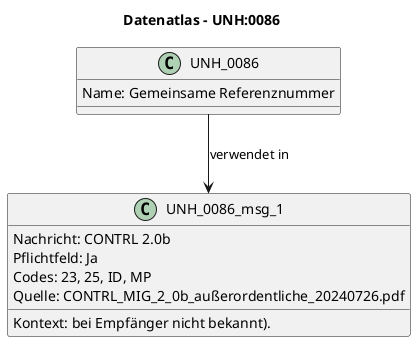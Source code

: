 @startuml
title Datenatlas – UNH:0086
class UNH_0086 {
  Name: Gemeinsame Referenznummer
}
class UNH_0086_msg_1 {
  Nachricht: CONTRL 2.0b
  Kontext: bei Empfänger nicht bekannt).
  Pflichtfeld: Ja
  Codes: 23, 25, ID, MP
  Quelle: CONTRL_MIG_2_0b_außerordentliche_20240726.pdf
}
UNH_0086 --> UNH_0086_msg_1 : verwendet in
@enduml